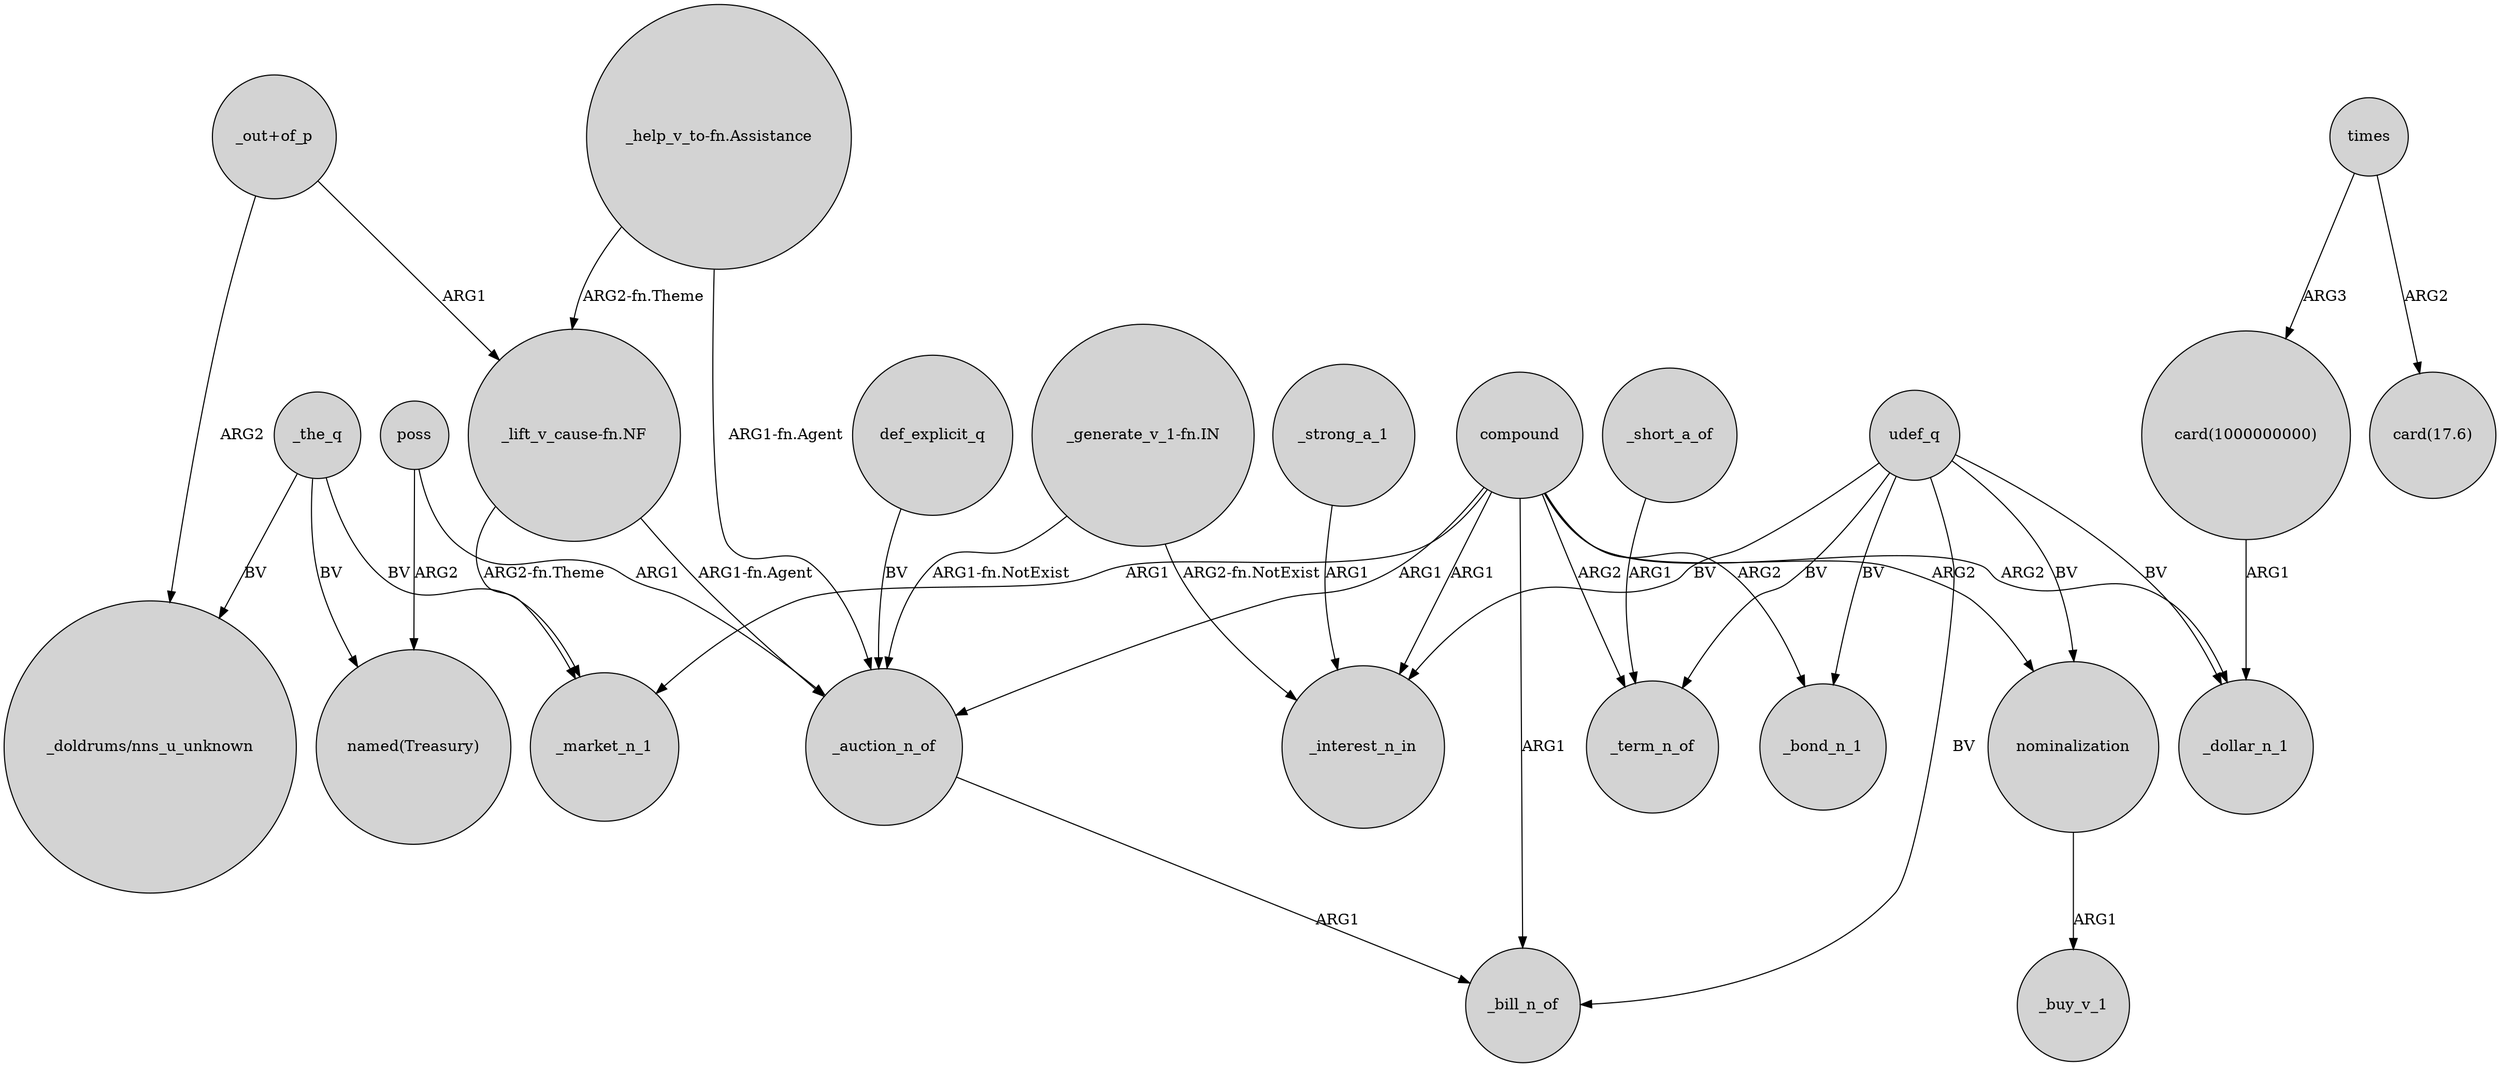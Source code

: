 digraph {
	node [shape=circle style=filled]
	"_lift_v_cause-fn.NF" -> _market_n_1 [label="ARG2-fn.Theme"]
	compound -> _bill_n_of [label=ARG1]
	"_lift_v_cause-fn.NF" -> _auction_n_of [label="ARG1-fn.Agent"]
	compound -> _term_n_of [label=ARG2]
	"_out+of_p" -> "_doldrums/nns_u_unknown" [label=ARG2]
	_short_a_of -> _term_n_of [label=ARG1]
	udef_q -> _bill_n_of [label=BV]
	times -> "card(17.6)" [label=ARG2]
	compound -> nominalization [label=ARG2]
	udef_q -> _interest_n_in [label=BV]
	nominalization -> _buy_v_1 [label=ARG1]
	poss -> "named(Treasury)" [label=ARG2]
	times -> "card(1000000000)" [label=ARG3]
	_auction_n_of -> _bill_n_of [label=ARG1]
	udef_q -> _bond_n_1 [label=BV]
	"_help_v_to-fn.Assistance" -> _auction_n_of [label="ARG1-fn.Agent"]
	_strong_a_1 -> _interest_n_in [label=ARG1]
	udef_q -> _term_n_of [label=BV]
	def_explicit_q -> _auction_n_of [label=BV]
	poss -> _auction_n_of [label=ARG1]
	udef_q -> nominalization [label=BV]
	"_generate_v_1-fn.IN" -> _interest_n_in [label="ARG2-fn.NotExist"]
	_the_q -> "named(Treasury)" [label=BV]
	compound -> _auction_n_of [label=ARG1]
	compound -> _bond_n_1 [label=ARG2]
	_the_q -> "_doldrums/nns_u_unknown" [label=BV]
	compound -> _interest_n_in [label=ARG1]
	compound -> _market_n_1 [label=ARG1]
	"card(1000000000)" -> _dollar_n_1 [label=ARG1]
	"_help_v_to-fn.Assistance" -> "_lift_v_cause-fn.NF" [label="ARG2-fn.Theme"]
	compound -> _dollar_n_1 [label=ARG2]
	_the_q -> _market_n_1 [label=BV]
	"_out+of_p" -> "_lift_v_cause-fn.NF" [label=ARG1]
	"_generate_v_1-fn.IN" -> _auction_n_of [label="ARG1-fn.NotExist"]
	udef_q -> _dollar_n_1 [label=BV]
}
